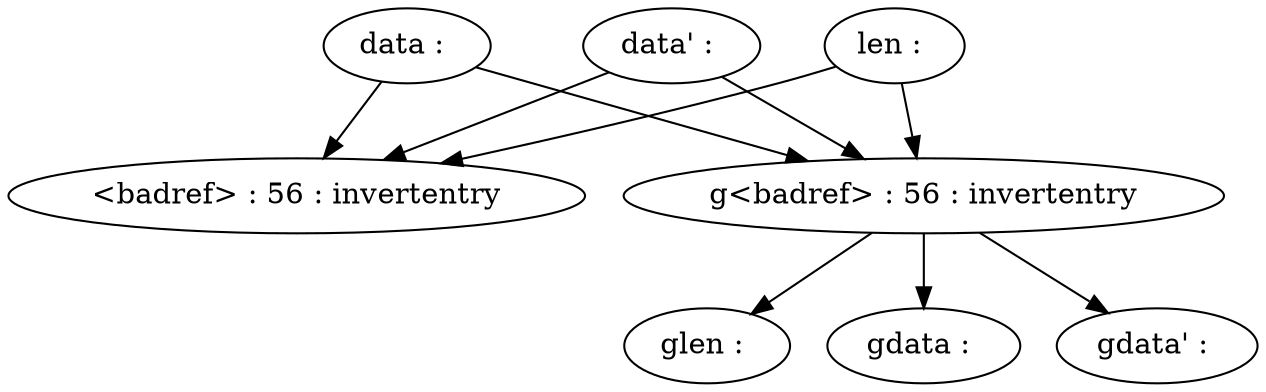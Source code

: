 digraph G {
	subgraph Forward {
		"data : " -> "<badref> : 56 : invertentry" 
		"data' : " -> "<badref> : 56 : invertentry" 
		"len : " -> "<badref> : 56 : invertentry" 
	}
	subgraph Reverse {
		"g<badref> : 56 : invertentry" -> "glen : "
		"len : " -> "g<badref> : 56 : invertentry"
		"g<badref> : 56 : invertentry" -> "gdata : "
		"data : " -> "g<badref> : 56 : invertentry"
		"g<badref> : 56 : invertentry" -> "gdata' : "
		"data' : " -> "g<badref> : 56 : invertentry"
	}
}
